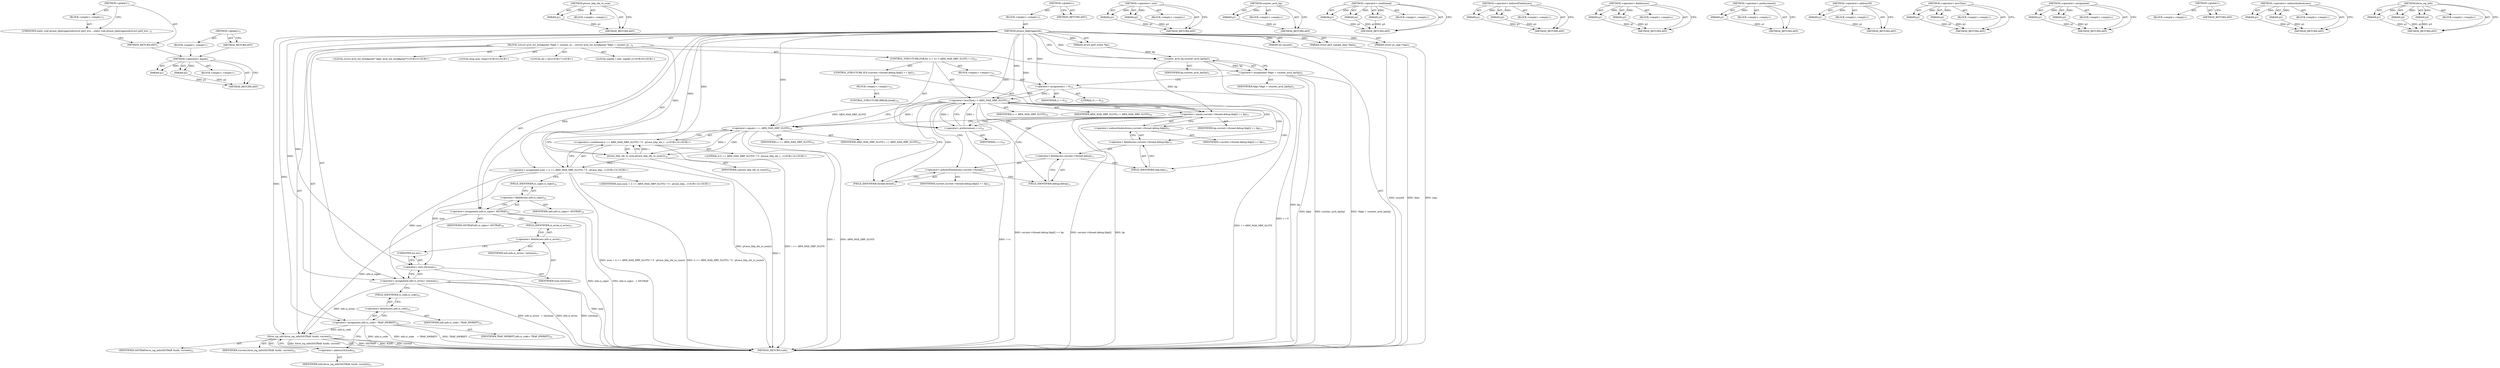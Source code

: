 digraph "&lt;global&gt;" {
vulnerable_124 [label=<(METHOD,&lt;operator&gt;.equals)>];
vulnerable_125 [label=<(PARAM,p1)>];
vulnerable_126 [label=<(PARAM,p2)>];
vulnerable_127 [label=<(BLOCK,&lt;empty&gt;,&lt;empty&gt;)>];
vulnerable_128 [label=<(METHOD_RETURN,ANY)>];
vulnerable_150 [label=<(METHOD,ptrace_hbp_idx_to_num)>];
vulnerable_151 [label=<(PARAM,p1)>];
vulnerable_152 [label=<(BLOCK,&lt;empty&gt;,&lt;empty&gt;)>];
vulnerable_153 [label=<(METHOD_RETURN,ANY)>];
vulnerable_6 [label=<(METHOD,&lt;global&gt;)<SUB>1</SUB>>];
vulnerable_7 [label=<(BLOCK,&lt;empty&gt;,&lt;empty&gt;)<SUB>1</SUB>>];
vulnerable_8 [label=<(METHOD,ptrace_hbptriggered)<SUB>1</SUB>>];
vulnerable_9 [label=<(PARAM,struct perf_event *bp)<SUB>1</SUB>>];
vulnerable_10 [label=<(PARAM,int unused)<SUB>1</SUB>>];
vulnerable_11 [label=<(PARAM,struct perf_sample_data *data)<SUB>2</SUB>>];
vulnerable_12 [label=<(PARAM,struct pt_regs *regs)<SUB>3</SUB>>];
vulnerable_13 [label=<(BLOCK,{
	struct arch_hw_breakpoint *bkpt = counter_ar...,{
	struct arch_hw_breakpoint *bkpt = counter_ar...)<SUB>4</SUB>>];
vulnerable_14 [label="<(LOCAL,struct arch_hw_breakpoint* bkpt: arch_hw_breakpoint*)<SUB>5</SUB>>"];
vulnerable_15 [label=<(&lt;operator&gt;.assignment,*bkpt = counter_arch_bp(bp))<SUB>5</SUB>>];
vulnerable_16 [label=<(IDENTIFIER,bkpt,*bkpt = counter_arch_bp(bp))<SUB>5</SUB>>];
vulnerable_17 [label=<(counter_arch_bp,counter_arch_bp(bp))<SUB>5</SUB>>];
vulnerable_18 [label=<(IDENTIFIER,bp,counter_arch_bp(bp))<SUB>5</SUB>>];
vulnerable_19 [label="<(LOCAL,long num: long)<SUB>6</SUB>>"];
vulnerable_20 [label="<(LOCAL,int i: int)<SUB>7</SUB>>"];
vulnerable_21 [label="<(LOCAL,siginfo_t info: siginfo_t)<SUB>8</SUB>>"];
vulnerable_22 [label=<(CONTROL_STRUCTURE,FOR,for (i = 0;i &lt; ARM_MAX_HBP_SLOTS;++i))<SUB>10</SUB>>];
vulnerable_23 [label=<(BLOCK,&lt;empty&gt;,&lt;empty&gt;)<SUB>10</SUB>>];
vulnerable_24 [label=<(&lt;operator&gt;.assignment,i = 0)<SUB>10</SUB>>];
vulnerable_25 [label=<(IDENTIFIER,i,i = 0)<SUB>10</SUB>>];
vulnerable_26 [label=<(LITERAL,0,i = 0)<SUB>10</SUB>>];
vulnerable_27 [label=<(&lt;operator&gt;.lessThan,i &lt; ARM_MAX_HBP_SLOTS)<SUB>10</SUB>>];
vulnerable_28 [label=<(IDENTIFIER,i,i &lt; ARM_MAX_HBP_SLOTS)<SUB>10</SUB>>];
vulnerable_29 [label=<(IDENTIFIER,ARM_MAX_HBP_SLOTS,i &lt; ARM_MAX_HBP_SLOTS)<SUB>10</SUB>>];
vulnerable_30 [label=<(&lt;operator&gt;.preIncrement,++i)<SUB>10</SUB>>];
vulnerable_31 [label=<(IDENTIFIER,i,++i)<SUB>10</SUB>>];
vulnerable_32 [label=<(CONTROL_STRUCTURE,IF,if (current-&gt;thread.debug.hbp[i] == bp))<SUB>11</SUB>>];
vulnerable_33 [label=<(&lt;operator&gt;.equals,current-&gt;thread.debug.hbp[i] == bp)<SUB>11</SUB>>];
vulnerable_34 [label=<(&lt;operator&gt;.indirectIndexAccess,current-&gt;thread.debug.hbp[i])<SUB>11</SUB>>];
vulnerable_35 [label=<(&lt;operator&gt;.fieldAccess,current-&gt;thread.debug.hbp)<SUB>11</SUB>>];
vulnerable_36 [label=<(&lt;operator&gt;.fieldAccess,current-&gt;thread.debug)<SUB>11</SUB>>];
vulnerable_37 [label=<(&lt;operator&gt;.indirectFieldAccess,current-&gt;thread)<SUB>11</SUB>>];
vulnerable_38 [label=<(IDENTIFIER,current,current-&gt;thread.debug.hbp[i] == bp)<SUB>11</SUB>>];
vulnerable_39 [label=<(FIELD_IDENTIFIER,thread,thread)<SUB>11</SUB>>];
vulnerable_40 [label=<(FIELD_IDENTIFIER,debug,debug)<SUB>11</SUB>>];
vulnerable_41 [label=<(FIELD_IDENTIFIER,hbp,hbp)<SUB>11</SUB>>];
vulnerable_42 [label=<(IDENTIFIER,i,current-&gt;thread.debug.hbp[i] == bp)<SUB>11</SUB>>];
vulnerable_43 [label=<(IDENTIFIER,bp,current-&gt;thread.debug.hbp[i] == bp)<SUB>11</SUB>>];
vulnerable_44 [label=<(BLOCK,&lt;empty&gt;,&lt;empty&gt;)<SUB>12</SUB>>];
vulnerable_45 [label=<(CONTROL_STRUCTURE,BREAK,break;)<SUB>12</SUB>>];
vulnerable_46 [label="<(&lt;operator&gt;.assignment,num = (i == ARM_MAX_HBP_SLOTS) ? 0 : ptrace_hbp...)<SUB>14</SUB>>"];
vulnerable_47 [label="<(IDENTIFIER,num,num = (i == ARM_MAX_HBP_SLOTS) ? 0 : ptrace_hbp...)<SUB>14</SUB>>"];
vulnerable_48 [label="<(&lt;operator&gt;.conditional,(i == ARM_MAX_HBP_SLOTS) ? 0 : ptrace_hbp_idx_t...)<SUB>14</SUB>>"];
vulnerable_49 [label=<(&lt;operator&gt;.equals,i == ARM_MAX_HBP_SLOTS)<SUB>14</SUB>>];
vulnerable_50 [label=<(IDENTIFIER,i,i == ARM_MAX_HBP_SLOTS)<SUB>14</SUB>>];
vulnerable_51 [label=<(IDENTIFIER,ARM_MAX_HBP_SLOTS,i == ARM_MAX_HBP_SLOTS)<SUB>14</SUB>>];
vulnerable_52 [label="<(LITERAL,0,(i == ARM_MAX_HBP_SLOTS) ? 0 : ptrace_hbp_idx_t...)<SUB>14</SUB>>"];
vulnerable_53 [label=<(ptrace_hbp_idx_to_num,ptrace_hbp_idx_to_num(i))<SUB>14</SUB>>];
vulnerable_54 [label=<(IDENTIFIER,i,ptrace_hbp_idx_to_num(i))<SUB>14</SUB>>];
vulnerable_55 [label=<(&lt;operator&gt;.assignment,info.si_signo	= SIGTRAP)<SUB>16</SUB>>];
vulnerable_56 [label=<(&lt;operator&gt;.fieldAccess,info.si_signo)<SUB>16</SUB>>];
vulnerable_57 [label=<(IDENTIFIER,info,info.si_signo	= SIGTRAP)<SUB>16</SUB>>];
vulnerable_58 [label=<(FIELD_IDENTIFIER,si_signo,si_signo)<SUB>16</SUB>>];
vulnerable_59 [label=<(IDENTIFIER,SIGTRAP,info.si_signo	= SIGTRAP)<SUB>16</SUB>>];
vulnerable_60 [label=<(&lt;operator&gt;.assignment,info.si_errno	= (int)num)<SUB>17</SUB>>];
vulnerable_61 [label=<(&lt;operator&gt;.fieldAccess,info.si_errno)<SUB>17</SUB>>];
vulnerable_62 [label=<(IDENTIFIER,info,info.si_errno	= (int)num)<SUB>17</SUB>>];
vulnerable_63 [label=<(FIELD_IDENTIFIER,si_errno,si_errno)<SUB>17</SUB>>];
vulnerable_64 [label=<(&lt;operator&gt;.cast,(int)num)<SUB>17</SUB>>];
vulnerable_65 [label=<(UNKNOWN,int,int)<SUB>17</SUB>>];
vulnerable_66 [label=<(IDENTIFIER,num,(int)num)<SUB>17</SUB>>];
vulnerable_67 [label=<(&lt;operator&gt;.assignment,info.si_code	= TRAP_HWBKPT)<SUB>18</SUB>>];
vulnerable_68 [label=<(&lt;operator&gt;.fieldAccess,info.si_code)<SUB>18</SUB>>];
vulnerable_69 [label=<(IDENTIFIER,info,info.si_code	= TRAP_HWBKPT)<SUB>18</SUB>>];
vulnerable_70 [label=<(FIELD_IDENTIFIER,si_code,si_code)<SUB>18</SUB>>];
vulnerable_71 [label=<(IDENTIFIER,TRAP_HWBKPT,info.si_code	= TRAP_HWBKPT)<SUB>18</SUB>>];
vulnerable_72 [label=<(force_sig_info,force_sig_info(SIGTRAP, &amp;info, current))<SUB>21</SUB>>];
vulnerable_73 [label=<(IDENTIFIER,SIGTRAP,force_sig_info(SIGTRAP, &amp;info, current))<SUB>21</SUB>>];
vulnerable_74 [label=<(&lt;operator&gt;.addressOf,&amp;info)<SUB>21</SUB>>];
vulnerable_75 [label=<(IDENTIFIER,info,force_sig_info(SIGTRAP, &amp;info, current))<SUB>21</SUB>>];
vulnerable_76 [label=<(IDENTIFIER,current,force_sig_info(SIGTRAP, &amp;info, current))<SUB>21</SUB>>];
vulnerable_77 [label=<(METHOD_RETURN,void)<SUB>1</SUB>>];
vulnerable_79 [label=<(METHOD_RETURN,ANY)<SUB>1</SUB>>];
vulnerable_154 [label=<(METHOD,&lt;operator&gt;.cast)>];
vulnerable_155 [label=<(PARAM,p1)>];
vulnerable_156 [label=<(PARAM,p2)>];
vulnerable_157 [label=<(BLOCK,&lt;empty&gt;,&lt;empty&gt;)>];
vulnerable_158 [label=<(METHOD_RETURN,ANY)>];
vulnerable_111 [label=<(METHOD,counter_arch_bp)>];
vulnerable_112 [label=<(PARAM,p1)>];
vulnerable_113 [label=<(BLOCK,&lt;empty&gt;,&lt;empty&gt;)>];
vulnerable_114 [label=<(METHOD_RETURN,ANY)>];
vulnerable_144 [label=<(METHOD,&lt;operator&gt;.conditional)>];
vulnerable_145 [label=<(PARAM,p1)>];
vulnerable_146 [label=<(PARAM,p2)>];
vulnerable_147 [label=<(PARAM,p3)>];
vulnerable_148 [label=<(BLOCK,&lt;empty&gt;,&lt;empty&gt;)>];
vulnerable_149 [label=<(METHOD_RETURN,ANY)>];
vulnerable_139 [label=<(METHOD,&lt;operator&gt;.indirectFieldAccess)>];
vulnerable_140 [label=<(PARAM,p1)>];
vulnerable_141 [label=<(PARAM,p2)>];
vulnerable_142 [label=<(BLOCK,&lt;empty&gt;,&lt;empty&gt;)>];
vulnerable_143 [label=<(METHOD_RETURN,ANY)>];
vulnerable_134 [label=<(METHOD,&lt;operator&gt;.fieldAccess)>];
vulnerable_135 [label=<(PARAM,p1)>];
vulnerable_136 [label=<(PARAM,p2)>];
vulnerable_137 [label=<(BLOCK,&lt;empty&gt;,&lt;empty&gt;)>];
vulnerable_138 [label=<(METHOD_RETURN,ANY)>];
vulnerable_120 [label=<(METHOD,&lt;operator&gt;.preIncrement)>];
vulnerable_121 [label=<(PARAM,p1)>];
vulnerable_122 [label=<(BLOCK,&lt;empty&gt;,&lt;empty&gt;)>];
vulnerable_123 [label=<(METHOD_RETURN,ANY)>];
vulnerable_165 [label=<(METHOD,&lt;operator&gt;.addressOf)>];
vulnerable_166 [label=<(PARAM,p1)>];
vulnerable_167 [label=<(BLOCK,&lt;empty&gt;,&lt;empty&gt;)>];
vulnerable_168 [label=<(METHOD_RETURN,ANY)>];
vulnerable_115 [label=<(METHOD,&lt;operator&gt;.lessThan)>];
vulnerable_116 [label=<(PARAM,p1)>];
vulnerable_117 [label=<(PARAM,p2)>];
vulnerable_118 [label=<(BLOCK,&lt;empty&gt;,&lt;empty&gt;)>];
vulnerable_119 [label=<(METHOD_RETURN,ANY)>];
vulnerable_106 [label=<(METHOD,&lt;operator&gt;.assignment)>];
vulnerable_107 [label=<(PARAM,p1)>];
vulnerable_108 [label=<(PARAM,p2)>];
vulnerable_109 [label=<(BLOCK,&lt;empty&gt;,&lt;empty&gt;)>];
vulnerable_110 [label=<(METHOD_RETURN,ANY)>];
vulnerable_100 [label=<(METHOD,&lt;global&gt;)<SUB>1</SUB>>];
vulnerable_101 [label=<(BLOCK,&lt;empty&gt;,&lt;empty&gt;)>];
vulnerable_102 [label=<(METHOD_RETURN,ANY)>];
vulnerable_129 [label=<(METHOD,&lt;operator&gt;.indirectIndexAccess)>];
vulnerable_130 [label=<(PARAM,p1)>];
vulnerable_131 [label=<(PARAM,p2)>];
vulnerable_132 [label=<(BLOCK,&lt;empty&gt;,&lt;empty&gt;)>];
vulnerable_133 [label=<(METHOD_RETURN,ANY)>];
vulnerable_159 [label=<(METHOD,force_sig_info)>];
vulnerable_160 [label=<(PARAM,p1)>];
vulnerable_161 [label=<(PARAM,p2)>];
vulnerable_162 [label=<(PARAM,p3)>];
vulnerable_163 [label=<(BLOCK,&lt;empty&gt;,&lt;empty&gt;)>];
vulnerable_164 [label=<(METHOD_RETURN,ANY)>];
fixed_6 [label=<(METHOD,&lt;global&gt;)<SUB>1</SUB>>];
fixed_7 [label=<(BLOCK,&lt;empty&gt;,&lt;empty&gt;)<SUB>1</SUB>>];
fixed_8 [label=<(UNKNOWN,static void ptrace_hbptriggered(struct perf_eve...,static void ptrace_hbptriggered(struct perf_eve...)<SUB>1</SUB>>];
fixed_9 [label=<(METHOD_RETURN,ANY)<SUB>1</SUB>>];
fixed_14 [label=<(METHOD,&lt;global&gt;)<SUB>1</SUB>>];
fixed_15 [label=<(BLOCK,&lt;empty&gt;,&lt;empty&gt;)>];
fixed_16 [label=<(METHOD_RETURN,ANY)>];
vulnerable_124 -> vulnerable_125  [key=0, label="AST: "];
vulnerable_124 -> vulnerable_125  [key=1, label="DDG: "];
vulnerable_124 -> vulnerable_127  [key=0, label="AST: "];
vulnerable_124 -> vulnerable_126  [key=0, label="AST: "];
vulnerable_124 -> vulnerable_126  [key=1, label="DDG: "];
vulnerable_124 -> vulnerable_128  [key=0, label="AST: "];
vulnerable_124 -> vulnerable_128  [key=1, label="CFG: "];
vulnerable_125 -> vulnerable_128  [key=0, label="DDG: p1"];
vulnerable_126 -> vulnerable_128  [key=0, label="DDG: p2"];
vulnerable_150 -> vulnerable_151  [key=0, label="AST: "];
vulnerable_150 -> vulnerable_151  [key=1, label="DDG: "];
vulnerable_150 -> vulnerable_152  [key=0, label="AST: "];
vulnerable_150 -> vulnerable_153  [key=0, label="AST: "];
vulnerable_150 -> vulnerable_153  [key=1, label="CFG: "];
vulnerable_151 -> vulnerable_153  [key=0, label="DDG: p1"];
vulnerable_6 -> vulnerable_7  [key=0, label="AST: "];
vulnerable_6 -> vulnerable_79  [key=0, label="AST: "];
vulnerable_6 -> vulnerable_79  [key=1, label="CFG: "];
vulnerable_7 -> vulnerable_8  [key=0, label="AST: "];
vulnerable_8 -> vulnerable_9  [key=0, label="AST: "];
vulnerable_8 -> vulnerable_9  [key=1, label="DDG: "];
vulnerable_8 -> vulnerable_10  [key=0, label="AST: "];
vulnerable_8 -> vulnerable_10  [key=1, label="DDG: "];
vulnerable_8 -> vulnerable_11  [key=0, label="AST: "];
vulnerable_8 -> vulnerable_11  [key=1, label="DDG: "];
vulnerable_8 -> vulnerable_12  [key=0, label="AST: "];
vulnerable_8 -> vulnerable_12  [key=1, label="DDG: "];
vulnerable_8 -> vulnerable_13  [key=0, label="AST: "];
vulnerable_8 -> vulnerable_77  [key=0, label="AST: "];
vulnerable_8 -> vulnerable_17  [key=0, label="CFG: "];
vulnerable_8 -> vulnerable_17  [key=1, label="DDG: "];
vulnerable_8 -> vulnerable_46  [key=0, label="DDG: "];
vulnerable_8 -> vulnerable_55  [key=0, label="DDG: "];
vulnerable_8 -> vulnerable_60  [key=0, label="DDG: "];
vulnerable_8 -> vulnerable_67  [key=0, label="DDG: "];
vulnerable_8 -> vulnerable_72  [key=0, label="DDG: "];
vulnerable_8 -> vulnerable_24  [key=0, label="DDG: "];
vulnerable_8 -> vulnerable_27  [key=0, label="DDG: "];
vulnerable_8 -> vulnerable_30  [key=0, label="DDG: "];
vulnerable_8 -> vulnerable_48  [key=0, label="DDG: "];
vulnerable_8 -> vulnerable_64  [key=0, label="DDG: "];
vulnerable_8 -> vulnerable_33  [key=0, label="DDG: "];
vulnerable_8 -> vulnerable_49  [key=0, label="DDG: "];
vulnerable_8 -> vulnerable_53  [key=0, label="DDG: "];
vulnerable_9 -> vulnerable_17  [key=0, label="DDG: bp"];
vulnerable_10 -> vulnerable_77  [key=0, label="DDG: unused"];
vulnerable_11 -> vulnerable_77  [key=0, label="DDG: data"];
vulnerable_12 -> vulnerable_77  [key=0, label="DDG: regs"];
vulnerable_13 -> vulnerable_14  [key=0, label="AST: "];
vulnerable_13 -> vulnerable_15  [key=0, label="AST: "];
vulnerable_13 -> vulnerable_19  [key=0, label="AST: "];
vulnerable_13 -> vulnerable_20  [key=0, label="AST: "];
vulnerable_13 -> vulnerable_21  [key=0, label="AST: "];
vulnerable_13 -> vulnerable_22  [key=0, label="AST: "];
vulnerable_13 -> vulnerable_46  [key=0, label="AST: "];
vulnerable_13 -> vulnerable_55  [key=0, label="AST: "];
vulnerable_13 -> vulnerable_60  [key=0, label="AST: "];
vulnerable_13 -> vulnerable_67  [key=0, label="AST: "];
vulnerable_13 -> vulnerable_72  [key=0, label="AST: "];
vulnerable_15 -> vulnerable_16  [key=0, label="AST: "];
vulnerable_15 -> vulnerable_17  [key=0, label="AST: "];
vulnerable_15 -> vulnerable_24  [key=0, label="CFG: "];
vulnerable_15 -> vulnerable_77  [key=0, label="DDG: bkpt"];
vulnerable_15 -> vulnerable_77  [key=1, label="DDG: counter_arch_bp(bp)"];
vulnerable_15 -> vulnerable_77  [key=2, label="DDG: *bkpt = counter_arch_bp(bp)"];
vulnerable_17 -> vulnerable_18  [key=0, label="AST: "];
vulnerable_17 -> vulnerable_15  [key=0, label="CFG: "];
vulnerable_17 -> vulnerable_15  [key=1, label="DDG: bp"];
vulnerable_17 -> vulnerable_77  [key=0, label="DDG: bp"];
vulnerable_17 -> vulnerable_33  [key=0, label="DDG: bp"];
vulnerable_22 -> vulnerable_23  [key=0, label="AST: "];
vulnerable_22 -> vulnerable_27  [key=0, label="AST: "];
vulnerable_22 -> vulnerable_30  [key=0, label="AST: "];
vulnerable_22 -> vulnerable_32  [key=0, label="AST: "];
vulnerable_23 -> vulnerable_24  [key=0, label="AST: "];
vulnerable_24 -> vulnerable_25  [key=0, label="AST: "];
vulnerable_24 -> vulnerable_26  [key=0, label="AST: "];
vulnerable_24 -> vulnerable_27  [key=0, label="CFG: "];
vulnerable_24 -> vulnerable_27  [key=1, label="DDG: i"];
vulnerable_24 -> vulnerable_77  [key=0, label="DDG: i = 0"];
vulnerable_27 -> vulnerable_28  [key=0, label="AST: "];
vulnerable_27 -> vulnerable_29  [key=0, label="AST: "];
vulnerable_27 -> vulnerable_39  [key=0, label="CFG: "];
vulnerable_27 -> vulnerable_39  [key=1, label="CDG: "];
vulnerable_27 -> vulnerable_49  [key=0, label="CFG: "];
vulnerable_27 -> vulnerable_49  [key=1, label="DDG: i"];
vulnerable_27 -> vulnerable_49  [key=2, label="DDG: ARM_MAX_HBP_SLOTS"];
vulnerable_27 -> vulnerable_77  [key=0, label="DDG: i &lt; ARM_MAX_HBP_SLOTS"];
vulnerable_27 -> vulnerable_30  [key=0, label="DDG: i"];
vulnerable_27 -> vulnerable_40  [key=0, label="CDG: "];
vulnerable_27 -> vulnerable_34  [key=0, label="CDG: "];
vulnerable_27 -> vulnerable_33  [key=0, label="CDG: "];
vulnerable_27 -> vulnerable_36  [key=0, label="CDG: "];
vulnerable_27 -> vulnerable_35  [key=0, label="CDG: "];
vulnerable_27 -> vulnerable_37  [key=0, label="CDG: "];
vulnerable_27 -> vulnerable_41  [key=0, label="CDG: "];
vulnerable_30 -> vulnerable_31  [key=0, label="AST: "];
vulnerable_30 -> vulnerable_27  [key=0, label="CFG: "];
vulnerable_30 -> vulnerable_27  [key=1, label="DDG: i"];
vulnerable_30 -> vulnerable_77  [key=0, label="DDG: ++i"];
vulnerable_32 -> vulnerable_33  [key=0, label="AST: "];
vulnerable_32 -> vulnerable_44  [key=0, label="AST: "];
vulnerable_33 -> vulnerable_34  [key=0, label="AST: "];
vulnerable_33 -> vulnerable_43  [key=0, label="AST: "];
vulnerable_33 -> vulnerable_49  [key=0, label="CFG: "];
vulnerable_33 -> vulnerable_30  [key=0, label="CFG: "];
vulnerable_33 -> vulnerable_30  [key=1, label="CDG: "];
vulnerable_33 -> vulnerable_77  [key=0, label="DDG: current-&gt;thread.debug.hbp[i]"];
vulnerable_33 -> vulnerable_77  [key=1, label="DDG: bp"];
vulnerable_33 -> vulnerable_77  [key=2, label="DDG: current-&gt;thread.debug.hbp[i] == bp"];
vulnerable_33 -> vulnerable_27  [key=0, label="CDG: "];
vulnerable_34 -> vulnerable_35  [key=0, label="AST: "];
vulnerable_34 -> vulnerable_42  [key=0, label="AST: "];
vulnerable_34 -> vulnerable_33  [key=0, label="CFG: "];
vulnerable_35 -> vulnerable_36  [key=0, label="AST: "];
vulnerable_35 -> vulnerable_41  [key=0, label="AST: "];
vulnerable_35 -> vulnerable_34  [key=0, label="CFG: "];
vulnerable_36 -> vulnerable_37  [key=0, label="AST: "];
vulnerable_36 -> vulnerable_40  [key=0, label="AST: "];
vulnerable_36 -> vulnerable_41  [key=0, label="CFG: "];
vulnerable_37 -> vulnerable_38  [key=0, label="AST: "];
vulnerable_37 -> vulnerable_39  [key=0, label="AST: "];
vulnerable_37 -> vulnerable_40  [key=0, label="CFG: "];
vulnerable_39 -> vulnerable_37  [key=0, label="CFG: "];
vulnerable_40 -> vulnerable_36  [key=0, label="CFG: "];
vulnerable_41 -> vulnerable_35  [key=0, label="CFG: "];
vulnerable_44 -> vulnerable_45  [key=0, label="AST: "];
vulnerable_46 -> vulnerable_47  [key=0, label="AST: "];
vulnerable_46 -> vulnerable_48  [key=0, label="AST: "];
vulnerable_46 -> vulnerable_58  [key=0, label="CFG: "];
vulnerable_46 -> vulnerable_77  [key=0, label="DDG: (i == ARM_MAX_HBP_SLOTS) ? 0 : ptrace_hbp_idx_to_num(i)"];
vulnerable_46 -> vulnerable_77  [key=1, label="DDG: num = (i == ARM_MAX_HBP_SLOTS) ? 0 : ptrace_hbp_idx_to_num(i)"];
vulnerable_46 -> vulnerable_60  [key=0, label="DDG: num"];
vulnerable_46 -> vulnerable_64  [key=0, label="DDG: num"];
vulnerable_48 -> vulnerable_49  [key=0, label="AST: "];
vulnerable_48 -> vulnerable_52  [key=0, label="AST: "];
vulnerable_48 -> vulnerable_53  [key=0, label="AST: "];
vulnerable_48 -> vulnerable_46  [key=0, label="CFG: "];
vulnerable_48 -> vulnerable_77  [key=0, label="DDG: i == ARM_MAX_HBP_SLOTS"];
vulnerable_48 -> vulnerable_77  [key=1, label="DDG: ptrace_hbp_idx_to_num(i)"];
vulnerable_49 -> vulnerable_50  [key=0, label="AST: "];
vulnerable_49 -> vulnerable_51  [key=0, label="AST: "];
vulnerable_49 -> vulnerable_48  [key=0, label="CFG: "];
vulnerable_49 -> vulnerable_53  [key=0, label="CFG: "];
vulnerable_49 -> vulnerable_53  [key=1, label="DDG: i"];
vulnerable_49 -> vulnerable_53  [key=2, label="CDG: "];
vulnerable_49 -> vulnerable_77  [key=0, label="DDG: i"];
vulnerable_49 -> vulnerable_77  [key=1, label="DDG: ARM_MAX_HBP_SLOTS"];
vulnerable_53 -> vulnerable_54  [key=0, label="AST: "];
vulnerable_53 -> vulnerable_48  [key=0, label="CFG: "];
vulnerable_53 -> vulnerable_48  [key=1, label="DDG: i"];
vulnerable_53 -> vulnerable_77  [key=0, label="DDG: i"];
vulnerable_53 -> vulnerable_46  [key=0, label="DDG: i"];
vulnerable_55 -> vulnerable_56  [key=0, label="AST: "];
vulnerable_55 -> vulnerable_59  [key=0, label="AST: "];
vulnerable_55 -> vulnerable_63  [key=0, label="CFG: "];
vulnerable_55 -> vulnerable_77  [key=0, label="DDG: info.si_signo"];
vulnerable_55 -> vulnerable_77  [key=1, label="DDG: info.si_signo	= SIGTRAP"];
vulnerable_55 -> vulnerable_72  [key=0, label="DDG: info.si_signo"];
vulnerable_56 -> vulnerable_57  [key=0, label="AST: "];
vulnerable_56 -> vulnerable_58  [key=0, label="AST: "];
vulnerable_56 -> vulnerable_55  [key=0, label="CFG: "];
vulnerable_58 -> vulnerable_56  [key=0, label="CFG: "];
vulnerable_60 -> vulnerable_61  [key=0, label="AST: "];
vulnerable_60 -> vulnerable_64  [key=0, label="AST: "];
vulnerable_60 -> vulnerable_70  [key=0, label="CFG: "];
vulnerable_60 -> vulnerable_77  [key=0, label="DDG: info.si_errno"];
vulnerable_60 -> vulnerable_77  [key=1, label="DDG: (int)num"];
vulnerable_60 -> vulnerable_77  [key=2, label="DDG: info.si_errno	= (int)num"];
vulnerable_60 -> vulnerable_72  [key=0, label="DDG: info.si_errno"];
vulnerable_61 -> vulnerable_62  [key=0, label="AST: "];
vulnerable_61 -> vulnerable_63  [key=0, label="AST: "];
vulnerable_61 -> vulnerable_65  [key=0, label="CFG: "];
vulnerable_63 -> vulnerable_61  [key=0, label="CFG: "];
vulnerable_64 -> vulnerable_65  [key=0, label="AST: "];
vulnerable_64 -> vulnerable_66  [key=0, label="AST: "];
vulnerable_64 -> vulnerable_60  [key=0, label="CFG: "];
vulnerable_64 -> vulnerable_77  [key=0, label="DDG: num"];
vulnerable_65 -> vulnerable_64  [key=0, label="CFG: "];
vulnerable_67 -> vulnerable_68  [key=0, label="AST: "];
vulnerable_67 -> vulnerable_71  [key=0, label="AST: "];
vulnerable_67 -> vulnerable_74  [key=0, label="CFG: "];
vulnerable_67 -> vulnerable_77  [key=0, label="DDG: info.si_code"];
vulnerable_67 -> vulnerable_77  [key=1, label="DDG: info.si_code	= TRAP_HWBKPT"];
vulnerable_67 -> vulnerable_77  [key=2, label="DDG: TRAP_HWBKPT"];
vulnerable_67 -> vulnerable_72  [key=0, label="DDG: info.si_code"];
vulnerable_68 -> vulnerable_69  [key=0, label="AST: "];
vulnerable_68 -> vulnerable_70  [key=0, label="AST: "];
vulnerable_68 -> vulnerable_67  [key=0, label="CFG: "];
vulnerable_70 -> vulnerable_68  [key=0, label="CFG: "];
vulnerable_72 -> vulnerable_73  [key=0, label="AST: "];
vulnerable_72 -> vulnerable_74  [key=0, label="AST: "];
vulnerable_72 -> vulnerable_76  [key=0, label="AST: "];
vulnerable_72 -> vulnerable_77  [key=0, label="CFG: "];
vulnerable_72 -> vulnerable_77  [key=1, label="DDG: SIGTRAP"];
vulnerable_72 -> vulnerable_77  [key=2, label="DDG: &amp;info"];
vulnerable_72 -> vulnerable_77  [key=3, label="DDG: current"];
vulnerable_72 -> vulnerable_77  [key=4, label="DDG: force_sig_info(SIGTRAP, &amp;info, current)"];
vulnerable_74 -> vulnerable_75  [key=0, label="AST: "];
vulnerable_74 -> vulnerable_72  [key=0, label="CFG: "];
vulnerable_154 -> vulnerable_155  [key=0, label="AST: "];
vulnerable_154 -> vulnerable_155  [key=1, label="DDG: "];
vulnerable_154 -> vulnerable_157  [key=0, label="AST: "];
vulnerable_154 -> vulnerable_156  [key=0, label="AST: "];
vulnerable_154 -> vulnerable_156  [key=1, label="DDG: "];
vulnerable_154 -> vulnerable_158  [key=0, label="AST: "];
vulnerable_154 -> vulnerable_158  [key=1, label="CFG: "];
vulnerable_155 -> vulnerable_158  [key=0, label="DDG: p1"];
vulnerable_156 -> vulnerable_158  [key=0, label="DDG: p2"];
vulnerable_111 -> vulnerable_112  [key=0, label="AST: "];
vulnerable_111 -> vulnerable_112  [key=1, label="DDG: "];
vulnerable_111 -> vulnerable_113  [key=0, label="AST: "];
vulnerable_111 -> vulnerable_114  [key=0, label="AST: "];
vulnerable_111 -> vulnerable_114  [key=1, label="CFG: "];
vulnerable_112 -> vulnerable_114  [key=0, label="DDG: p1"];
vulnerable_144 -> vulnerable_145  [key=0, label="AST: "];
vulnerable_144 -> vulnerable_145  [key=1, label="DDG: "];
vulnerable_144 -> vulnerable_148  [key=0, label="AST: "];
vulnerable_144 -> vulnerable_146  [key=0, label="AST: "];
vulnerable_144 -> vulnerable_146  [key=1, label="DDG: "];
vulnerable_144 -> vulnerable_149  [key=0, label="AST: "];
vulnerable_144 -> vulnerable_149  [key=1, label="CFG: "];
vulnerable_144 -> vulnerable_147  [key=0, label="AST: "];
vulnerable_144 -> vulnerable_147  [key=1, label="DDG: "];
vulnerable_145 -> vulnerable_149  [key=0, label="DDG: p1"];
vulnerable_146 -> vulnerable_149  [key=0, label="DDG: p2"];
vulnerable_147 -> vulnerable_149  [key=0, label="DDG: p3"];
vulnerable_139 -> vulnerable_140  [key=0, label="AST: "];
vulnerable_139 -> vulnerable_140  [key=1, label="DDG: "];
vulnerable_139 -> vulnerable_142  [key=0, label="AST: "];
vulnerable_139 -> vulnerable_141  [key=0, label="AST: "];
vulnerable_139 -> vulnerable_141  [key=1, label="DDG: "];
vulnerable_139 -> vulnerable_143  [key=0, label="AST: "];
vulnerable_139 -> vulnerable_143  [key=1, label="CFG: "];
vulnerable_140 -> vulnerable_143  [key=0, label="DDG: p1"];
vulnerable_141 -> vulnerable_143  [key=0, label="DDG: p2"];
vulnerable_134 -> vulnerable_135  [key=0, label="AST: "];
vulnerable_134 -> vulnerable_135  [key=1, label="DDG: "];
vulnerable_134 -> vulnerable_137  [key=0, label="AST: "];
vulnerable_134 -> vulnerable_136  [key=0, label="AST: "];
vulnerable_134 -> vulnerable_136  [key=1, label="DDG: "];
vulnerable_134 -> vulnerable_138  [key=0, label="AST: "];
vulnerable_134 -> vulnerable_138  [key=1, label="CFG: "];
vulnerable_135 -> vulnerable_138  [key=0, label="DDG: p1"];
vulnerable_136 -> vulnerable_138  [key=0, label="DDG: p2"];
vulnerable_120 -> vulnerable_121  [key=0, label="AST: "];
vulnerable_120 -> vulnerable_121  [key=1, label="DDG: "];
vulnerable_120 -> vulnerable_122  [key=0, label="AST: "];
vulnerable_120 -> vulnerable_123  [key=0, label="AST: "];
vulnerable_120 -> vulnerable_123  [key=1, label="CFG: "];
vulnerable_121 -> vulnerable_123  [key=0, label="DDG: p1"];
vulnerable_165 -> vulnerable_166  [key=0, label="AST: "];
vulnerable_165 -> vulnerable_166  [key=1, label="DDG: "];
vulnerable_165 -> vulnerable_167  [key=0, label="AST: "];
vulnerable_165 -> vulnerable_168  [key=0, label="AST: "];
vulnerable_165 -> vulnerable_168  [key=1, label="CFG: "];
vulnerable_166 -> vulnerable_168  [key=0, label="DDG: p1"];
vulnerable_115 -> vulnerable_116  [key=0, label="AST: "];
vulnerable_115 -> vulnerable_116  [key=1, label="DDG: "];
vulnerable_115 -> vulnerable_118  [key=0, label="AST: "];
vulnerable_115 -> vulnerable_117  [key=0, label="AST: "];
vulnerable_115 -> vulnerable_117  [key=1, label="DDG: "];
vulnerable_115 -> vulnerable_119  [key=0, label="AST: "];
vulnerable_115 -> vulnerable_119  [key=1, label="CFG: "];
vulnerable_116 -> vulnerable_119  [key=0, label="DDG: p1"];
vulnerable_117 -> vulnerable_119  [key=0, label="DDG: p2"];
vulnerable_106 -> vulnerable_107  [key=0, label="AST: "];
vulnerable_106 -> vulnerable_107  [key=1, label="DDG: "];
vulnerable_106 -> vulnerable_109  [key=0, label="AST: "];
vulnerable_106 -> vulnerable_108  [key=0, label="AST: "];
vulnerable_106 -> vulnerable_108  [key=1, label="DDG: "];
vulnerable_106 -> vulnerable_110  [key=0, label="AST: "];
vulnerable_106 -> vulnerable_110  [key=1, label="CFG: "];
vulnerable_107 -> vulnerable_110  [key=0, label="DDG: p1"];
vulnerable_108 -> vulnerable_110  [key=0, label="DDG: p2"];
vulnerable_100 -> vulnerable_101  [key=0, label="AST: "];
vulnerable_100 -> vulnerable_102  [key=0, label="AST: "];
vulnerable_100 -> vulnerable_102  [key=1, label="CFG: "];
vulnerable_129 -> vulnerable_130  [key=0, label="AST: "];
vulnerable_129 -> vulnerable_130  [key=1, label="DDG: "];
vulnerable_129 -> vulnerable_132  [key=0, label="AST: "];
vulnerable_129 -> vulnerable_131  [key=0, label="AST: "];
vulnerable_129 -> vulnerable_131  [key=1, label="DDG: "];
vulnerable_129 -> vulnerable_133  [key=0, label="AST: "];
vulnerable_129 -> vulnerable_133  [key=1, label="CFG: "];
vulnerable_130 -> vulnerable_133  [key=0, label="DDG: p1"];
vulnerable_131 -> vulnerable_133  [key=0, label="DDG: p2"];
vulnerable_159 -> vulnerable_160  [key=0, label="AST: "];
vulnerable_159 -> vulnerable_160  [key=1, label="DDG: "];
vulnerable_159 -> vulnerable_163  [key=0, label="AST: "];
vulnerable_159 -> vulnerable_161  [key=0, label="AST: "];
vulnerable_159 -> vulnerable_161  [key=1, label="DDG: "];
vulnerable_159 -> vulnerable_164  [key=0, label="AST: "];
vulnerable_159 -> vulnerable_164  [key=1, label="CFG: "];
vulnerable_159 -> vulnerable_162  [key=0, label="AST: "];
vulnerable_159 -> vulnerable_162  [key=1, label="DDG: "];
vulnerable_160 -> vulnerable_164  [key=0, label="DDG: p1"];
vulnerable_161 -> vulnerable_164  [key=0, label="DDG: p2"];
vulnerable_162 -> vulnerable_164  [key=0, label="DDG: p3"];
fixed_6 -> fixed_7  [key=0, label="AST: "];
fixed_6 -> fixed_9  [key=0, label="AST: "];
fixed_6 -> fixed_8  [key=0, label="CFG: "];
fixed_7 -> fixed_8  [key=0, label="AST: "];
fixed_8 -> fixed_9  [key=0, label="CFG: "];
fixed_9 -> vulnerable_124  [key=0];
fixed_14 -> fixed_15  [key=0, label="AST: "];
fixed_14 -> fixed_16  [key=0, label="AST: "];
fixed_14 -> fixed_16  [key=1, label="CFG: "];
fixed_15 -> vulnerable_124  [key=0];
fixed_16 -> vulnerable_124  [key=0];
}
